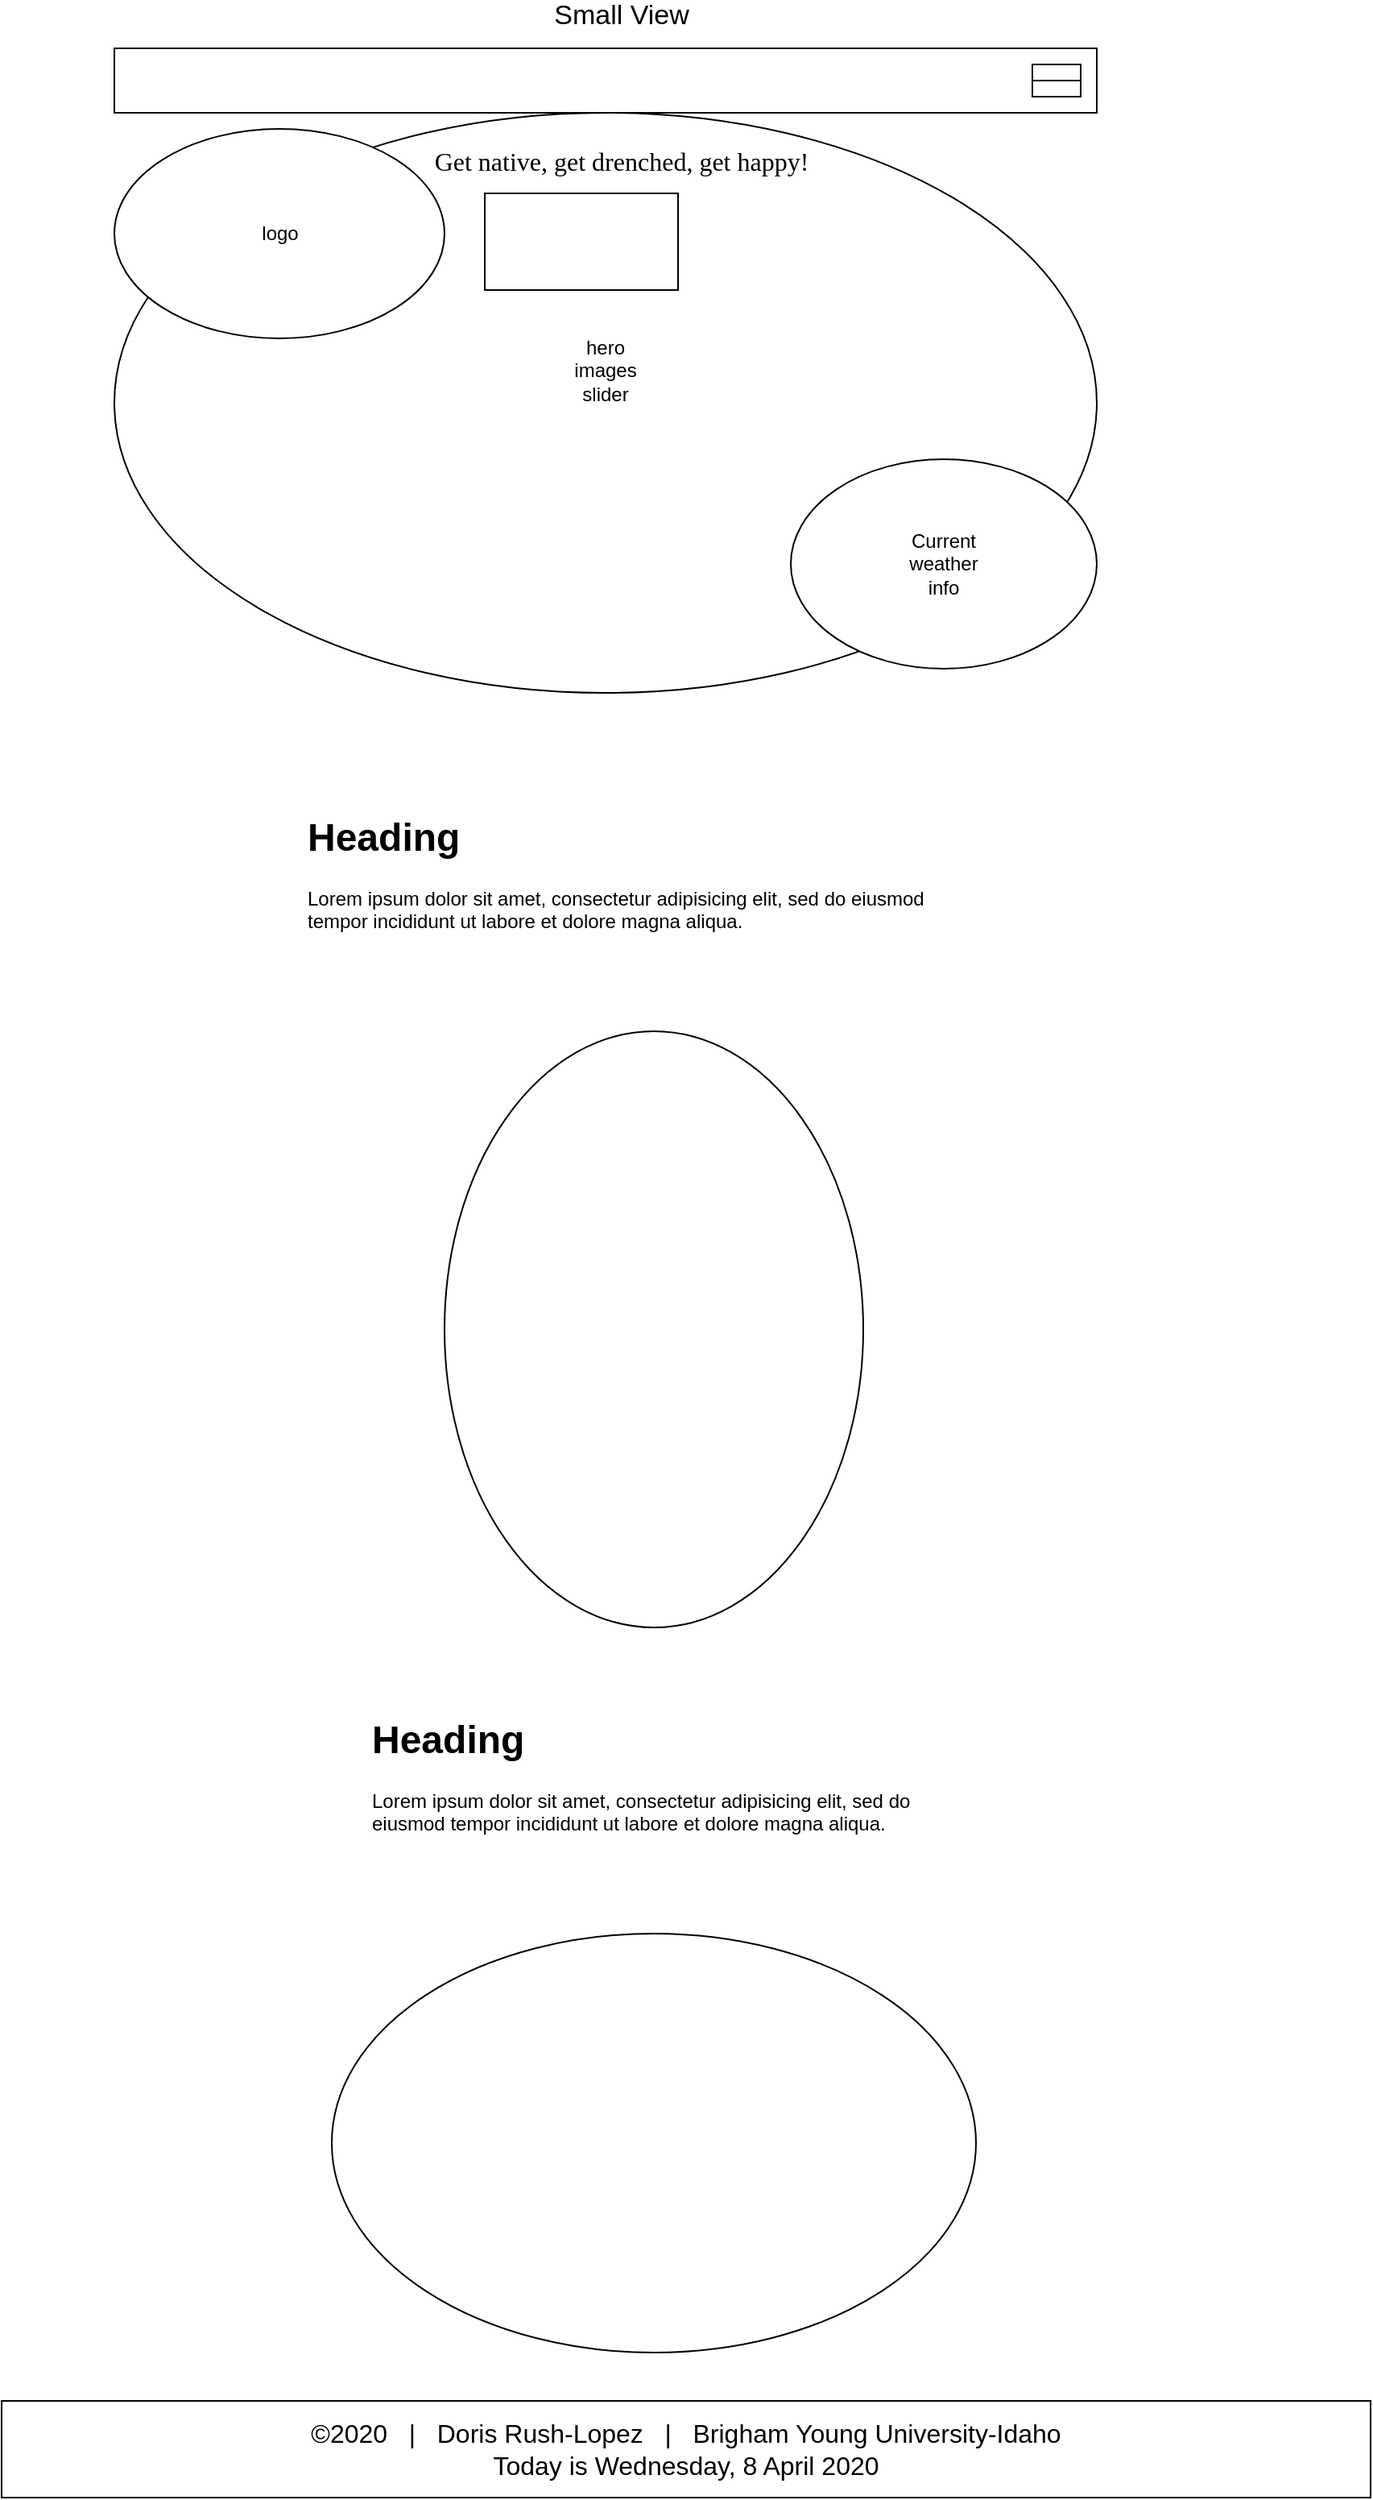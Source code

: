 <mxfile version="12.9.3" type="device"><diagram id="ovNj0JLwdFZheudzK46I" name="Page-1"><mxGraphModel dx="868" dy="464" grid="1" gridSize="10" guides="1" tooltips="1" connect="1" arrows="1" fold="1" page="1" pageScale="1" pageWidth="850" pageHeight="1100" math="0" shadow="0" extFonts="Calligraffiti^https://fonts.googleapis.com/css?family=Calligraffiti"><root><mxCell id="0"/><mxCell id="1" parent="0"/><mxCell id="lYJphtXKpy1Pt4C-zFpJ-3" value="" style="ellipse;whiteSpace=wrap;html=1;" parent="1" vertex="1"><mxGeometry x="90" y="70" width="610" height="360" as="geometry"/></mxCell><mxCell id="YILaQSHZKroXL4gVUeh0-12" value="" style="ellipse;whiteSpace=wrap;html=1;" parent="1" vertex="1"><mxGeometry x="510" y="285" width="190" height="130" as="geometry"/></mxCell><mxCell id="y2hFMuf60ldh1d3WY39E-1" value="" style="rounded=0;whiteSpace=wrap;html=1;" parent="1" vertex="1"><mxGeometry x="90" y="30" width="610" height="40" as="geometry"/></mxCell><mxCell id="y2hFMuf60ldh1d3WY39E-11" value="hero images slider" style="text;html=1;strokeColor=none;fillColor=none;align=center;verticalAlign=middle;whiteSpace=wrap;rounded=0;" parent="1" vertex="1"><mxGeometry x="375" y="220" width="40" height="20" as="geometry"/></mxCell><mxCell id="y2hFMuf60ldh1d3WY39E-12" value="" style="ellipse;whiteSpace=wrap;html=1;" parent="1" vertex="1"><mxGeometry x="90" y="80" width="205" height="130" as="geometry"/></mxCell><mxCell id="y2hFMuf60ldh1d3WY39E-15" value="logo&lt;br&gt;" style="text;html=1;strokeColor=none;fillColor=none;align=center;verticalAlign=middle;whiteSpace=wrap;rounded=0;" parent="1" vertex="1"><mxGeometry x="172.5" y="135" width="40" height="20" as="geometry"/></mxCell><mxCell id="YILaQSHZKroXL4gVUeh0-1" value="&lt;h1&gt;Heading&lt;/h1&gt;&lt;p&gt;Lorem ipsum dolor sit amet, consectetur adipisicing elit, sed do eiusmod tempor incididunt ut labore et dolore magna aliqua.&lt;/p&gt;" style="text;html=1;strokeColor=none;fillColor=none;spacing=5;spacingTop=-20;whiteSpace=wrap;overflow=hidden;rounded=0;" parent="1" vertex="1"><mxGeometry x="205" y="500" width="430" height="110" as="geometry"/></mxCell><mxCell id="YILaQSHZKroXL4gVUeh0-2" value="" style="ellipse;whiteSpace=wrap;html=1;" parent="1" vertex="1"><mxGeometry x="295" y="640" width="260" height="370" as="geometry"/></mxCell><mxCell id="YILaQSHZKroXL4gVUeh0-4" value="" style="ellipse;whiteSpace=wrap;html=1;" parent="1" vertex="1"><mxGeometry x="225" y="1200" width="400" height="260" as="geometry"/></mxCell><mxCell id="YILaQSHZKroXL4gVUeh0-5" value="&lt;h1&gt;Heading&lt;/h1&gt;&lt;p&gt;Lorem ipsum dolor sit amet, consectetur adipisicing elit, sed do eiusmod tempor incididunt ut labore et dolore magna aliqua.&lt;/p&gt;" style="text;html=1;strokeColor=none;fillColor=none;spacing=5;spacingTop=-20;whiteSpace=wrap;overflow=hidden;rounded=0;" parent="1" vertex="1"><mxGeometry x="245" y="1060" width="370" height="110" as="geometry"/></mxCell><mxCell id="YILaQSHZKroXL4gVUeh0-6" value="" style="rounded=0;whiteSpace=wrap;html=1;" parent="1" vertex="1"><mxGeometry x="20" y="1490" width="850" height="60" as="geometry"/></mxCell><mxCell id="YILaQSHZKroXL4gVUeh0-7" value="&lt;span style=&quot;font-family: sriracha, arial, sans-serif; font-size: medium;&quot;&gt;©2020 &amp;nbsp; | &amp;nbsp; Doris Rush-Lopez &amp;nbsp; | &amp;nbsp; Brigham Young University-Idaho&lt;/span&gt;&lt;div id=&quot;updated&quot; style=&quot;font-family: sriracha, arial, sans-serif; font-size: medium;&quot;&gt;Today is Wednesday, 8 April 2020&lt;/div&gt;" style="text;html=1;strokeColor=none;fillColor=none;align=center;verticalAlign=middle;whiteSpace=wrap;rounded=0;fontColor=#000000;labelBackgroundColor=#ffffff;" parent="1" vertex="1"><mxGeometry x="20" y="1510" width="850" height="20" as="geometry"/></mxCell><mxCell id="YILaQSHZKroXL4gVUeh0-8" value="Current weather info" style="text;html=1;strokeColor=none;fillColor=none;align=center;verticalAlign=middle;whiteSpace=wrap;rounded=0;" parent="1" vertex="1"><mxGeometry x="585" y="340" width="40" height="20" as="geometry"/></mxCell><mxCell id="YILaQSHZKroXL4gVUeh0-14" value="&lt;font style=&quot;font-size: 16px&quot;&gt;Get native, get drenched, get happy!&lt;/font&gt;" style="text;html=1;strokeColor=none;fillColor=none;align=center;verticalAlign=middle;whiteSpace=wrap;rounded=0;labelBackgroundColor=#ffffff;fontColor=#000000;fontFamily=Calligraffiti;FType=g;" parent="1" vertex="1"><mxGeometry x="205" y="90" width="400" height="20" as="geometry"/></mxCell><mxCell id="YILaQSHZKroXL4gVUeh0-15" value="&lt;font style=&quot;font-size: 17px&quot;&gt;Small View&lt;/font&gt;" style="text;html=1;strokeColor=none;fillColor=none;align=center;verticalAlign=middle;whiteSpace=wrap;rounded=0;labelBackgroundColor=#ffffff;fontColor=#000000;" parent="1" vertex="1"><mxGeometry x="330" width="150" height="20" as="geometry"/></mxCell><mxCell id="WvfQnhIDPMYLMwBiSfko-9" value="" style="shape=partialRectangle;whiteSpace=wrap;html=1;top=0;bottom=0;fillColor=none;" vertex="1" parent="1"><mxGeometry x="320" y="120" width="120" height="60" as="geometry"/></mxCell><mxCell id="WvfQnhIDPMYLMwBiSfko-11" value="" style="rounded=0;whiteSpace=wrap;html=1;" vertex="1" parent="1"><mxGeometry x="320" y="120" width="120" height="60" as="geometry"/></mxCell><mxCell id="WvfQnhIDPMYLMwBiSfko-12" value="" style="rounded=0;whiteSpace=wrap;html=1;" vertex="1" parent="1"><mxGeometry x="320" y="120" width="120" height="60" as="geometry"/></mxCell><mxCell id="WvfQnhIDPMYLMwBiSfko-13" value="" style="rounded=0;whiteSpace=wrap;html=1;" vertex="1" parent="1"><mxGeometry x="660" y="40" width="30" height="10" as="geometry"/></mxCell><mxCell id="WvfQnhIDPMYLMwBiSfko-15" value="" style="rounded=0;whiteSpace=wrap;html=1;" vertex="1" parent="1"><mxGeometry x="660" y="50" width="30" height="10" as="geometry"/></mxCell></root></mxGraphModel></diagram></mxfile>